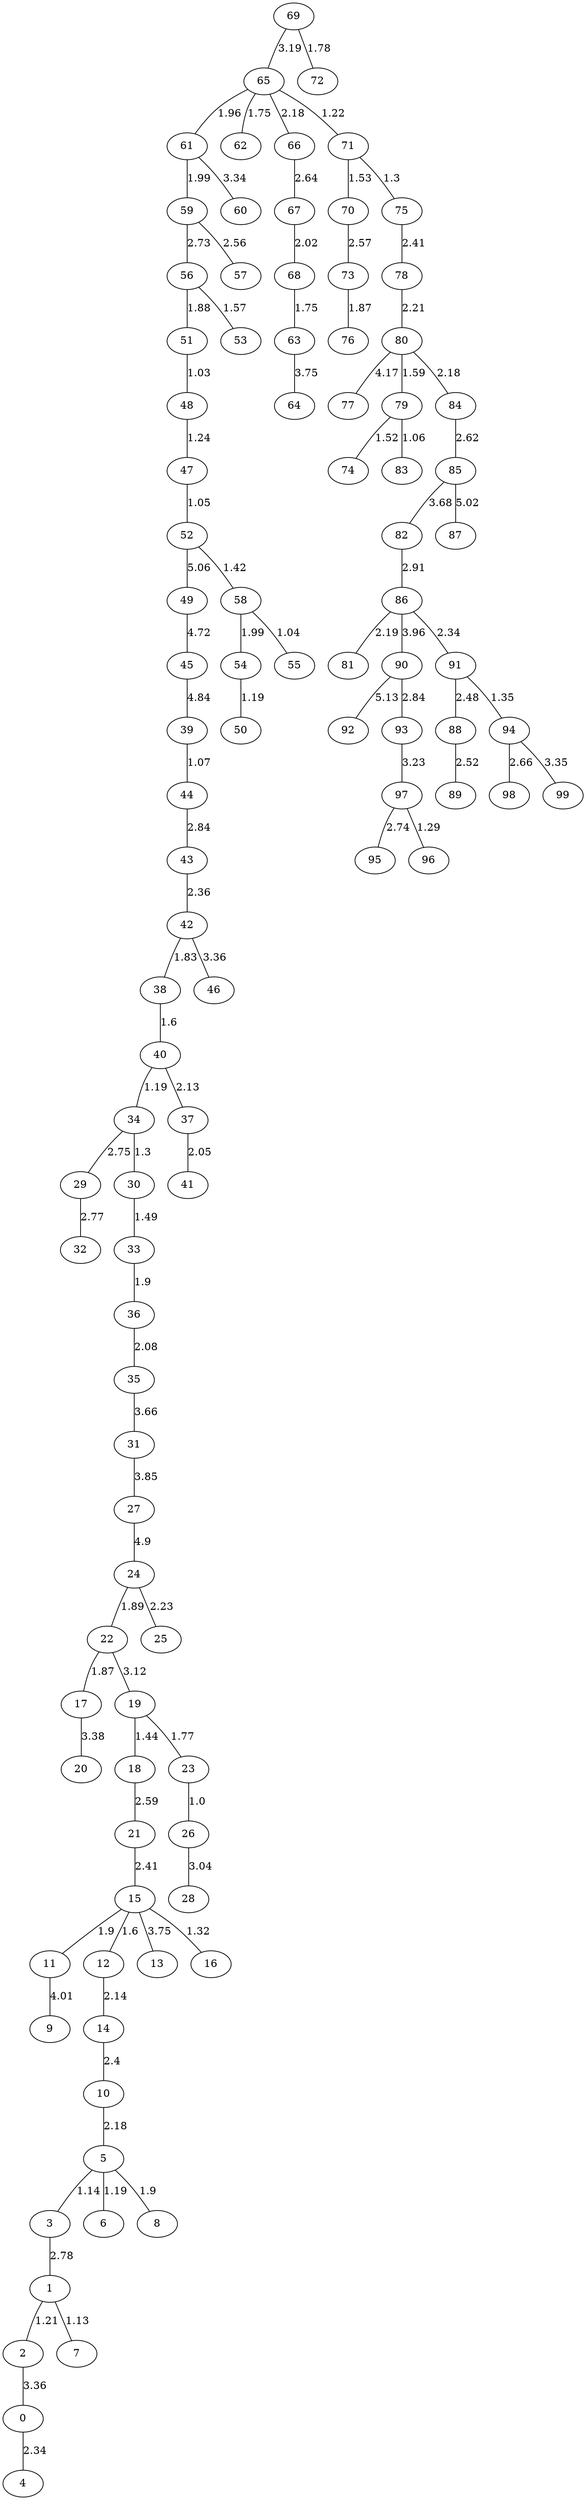 graph G {
  "0";
  "1";
  "10";
  "11";
  "12";
  "13";
  "14";
  "15";
  "16";
  "17";
  "18";
  "19";
  "2";
  "20";
  "21";
  "22";
  "23";
  "24";
  "25";
  "26";
  "27";
  "28";
  "29";
  "3";
  "30";
  "31";
  "32";
  "33";
  "34";
  "35";
  "36";
  "37";
  "38";
  "39";
  "4";
  "40";
  "41";
  "42";
  "43";
  "44";
  "45";
  "46";
  "47";
  "48";
  "49";
  "5";
  "50";
  "51";
  "52";
  "53";
  "54";
  "55";
  "56";
  "57";
  "58";
  "59";
  "6";
  "60";
  "61";
  "62";
  "63";
  "64";
  "65";
  "66";
  "67";
  "68";
  "69";
  "7";
  "70";
  "71";
  "72";
  "73";
  "74";
  "75";
  "76";
  "77";
  "78";
  "79";
  "8";
  "80";
  "81";
  "82";
  "83";
  "84";
  "85";
  "86";
  "87";
  "88";
  "89";
  "9";
  "90";
  "91";
  "92";
  "93";
  "94";
  "95";
  "96";
  "97";
  "98";
  "99";
  "69" -- "72" [label="1.78"];
  "69" -- "65" [label="3.19"];
  "65" -- "71" [label="1.22"];
  "71" -- "75" [label="1.3"];
  "71" -- "70" [label="1.53"];
  "65" -- "62" [label="1.75"];
  "65" -- "61" [label="1.96"];
  "61" -- "59" [label="1.99"];
  "65" -- "66" [label="2.18"];
  "75" -- "78" [label="2.41"];
  "78" -- "80" [label="2.21"];
  "80" -- "79" [label="1.59"];
  "79" -- "83" [label="1.06"];
  "79" -- "74" [label="1.52"];
  "80" -- "84" [label="2.18"];
  "59" -- "57" [label="2.56"];
  "70" -- "73" [label="2.57"];
  "73" -- "76" [label="1.87"];
  "84" -- "85" [label="2.62"];
  "66" -- "67" [label="2.64"];
  "67" -- "68" [label="2.02"];
  "68" -- "63" [label="1.75"];
  "59" -- "56" [label="2.73"];
  "56" -- "53" [label="1.57"];
  "56" -- "51" [label="1.88"];
  "51" -- "48" [label="1.03"];
  "48" -- "47" [label="1.24"];
  "47" -- "52" [label="1.05"];
  "52" -- "58" [label="1.42"];
  "58" -- "55" [label="1.04"];
  "58" -- "54" [label="1.99"];
  "54" -- "50" [label="1.19"];
  "61" -- "60" [label="3.34"];
  "85" -- "82" [label="3.68"];
  "82" -- "86" [label="2.91"];
  "86" -- "81" [label="2.19"];
  "86" -- "91" [label="2.34"];
  "91" -- "94" [label="1.35"];
  "91" -- "88" [label="2.48"];
  "88" -- "89" [label="2.52"];
  "94" -- "98" [label="2.66"];
  "94" -- "99" [label="3.35"];
  "63" -- "64" [label="3.75"];
  "86" -- "90" [label="3.96"];
  "90" -- "93" [label="2.84"];
  "93" -- "97" [label="3.23"];
  "97" -- "96" [label="1.29"];
  "97" -- "95" [label="2.74"];
  "80" -- "77" [label="4.17"];
  "85" -- "87" [label="5.02"];
  "52" -- "49" [label="5.06"];
  "49" -- "45" [label="4.72"];
  "45" -- "39" [label="4.84"];
  "39" -- "44" [label="1.07"];
  "44" -- "43" [label="2.84"];
  "43" -- "42" [label="2.36"];
  "42" -- "38" [label="1.83"];
  "38" -- "40" [label="1.6"];
  "40" -- "34" [label="1.19"];
  "34" -- "30" [label="1.3"];
  "30" -- "33" [label="1.49"];
  "33" -- "36" [label="1.9"];
  "36" -- "35" [label="2.08"];
  "40" -- "37" [label="2.13"];
  "37" -- "41" [label="2.05"];
  "34" -- "29" [label="2.75"];
  "29" -- "32" [label="2.77"];
  "42" -- "46" [label="3.36"];
  "35" -- "31" [label="3.66"];
  "31" -- "27" [label="3.85"];
  "27" -- "24" [label="4.9"];
  "24" -- "22" [label="1.89"];
  "22" -- "17" [label="1.87"];
  "24" -- "25" [label="2.23"];
  "22" -- "19" [label="3.12"];
  "19" -- "18" [label="1.44"];
  "19" -- "23" [label="1.77"];
  "23" -- "26" [label="1.0"];
  "18" -- "21" [label="2.59"];
  "21" -- "15" [label="2.41"];
  "15" -- "16" [label="1.32"];
  "15" -- "12" [label="1.6"];
  "15" -- "11" [label="1.9"];
  "12" -- "14" [label="2.14"];
  "14" -- "10" [label="2.4"];
  "10" -- "5" [label="2.18"];
  "5" -- "3" [label="1.14"];
  "5" -- "6" [label="1.19"];
  "5" -- "8" [label="1.9"];
  "3" -- "1" [label="2.78"];
  "1" -- "7" [label="1.13"];
  "1" -- "2" [label="1.21"];
  "26" -- "28" [label="3.04"];
  "2" -- "0" [label="3.36"];
  "0" -- "4" [label="2.34"];
  "17" -- "20" [label="3.38"];
  "15" -- "13" [label="3.75"];
  "11" -- "9" [label="4.01"];
  "90" -- "92" [label="5.13"];
}

